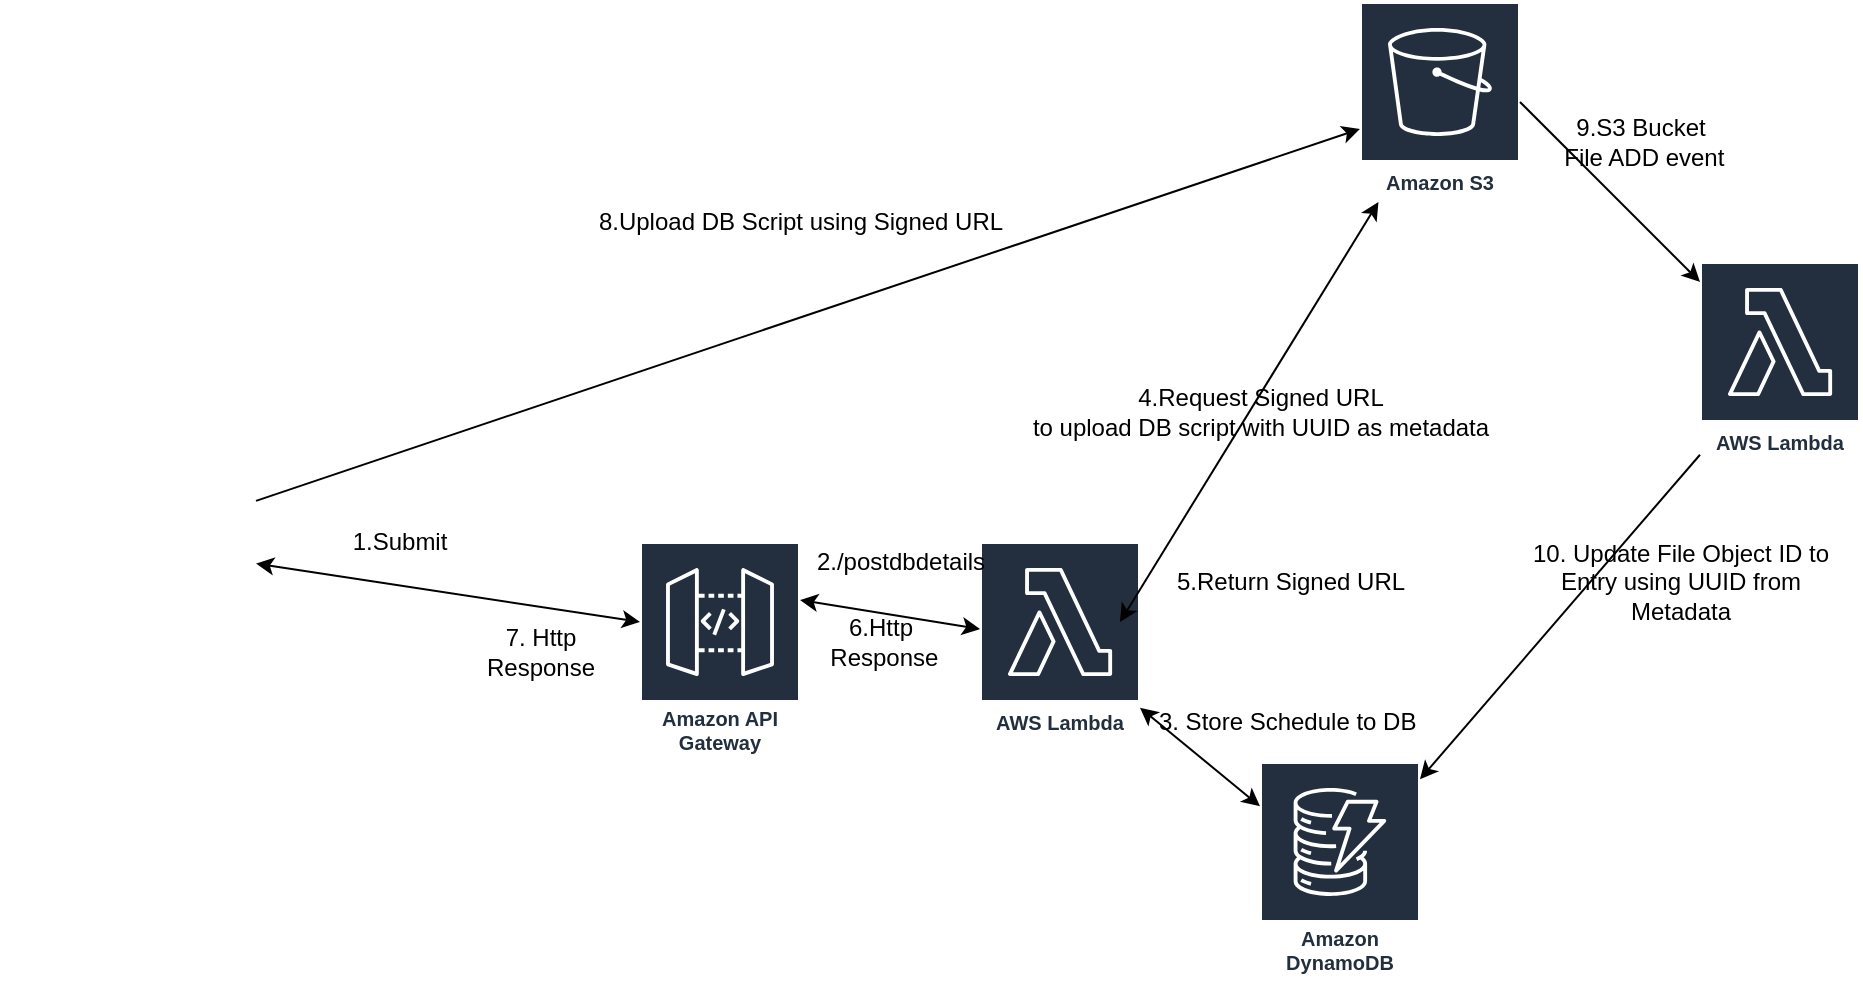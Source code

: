 <mxfile version="14.9.0" type="github">
  <diagram id="MFceezOGYupHJOUT6_Z7" name="Page-1">
    <mxGraphModel dx="1632" dy="1536" grid="1" gridSize="10" guides="1" tooltips="1" connect="1" arrows="1" fold="1" page="1" pageScale="1" pageWidth="850" pageHeight="1100" math="0" shadow="0">
      <root>
        <mxCell id="0" />
        <mxCell id="1" parent="0" />
        <mxCell id="jmtmT3qzgwu_YqLXZ-Zn-2" value="" style="shape=image;html=1;verticalAlign=top;verticalLabelPosition=bottom;labelBackgroundColor=#ffffff;imageAspect=0;aspect=fixed;image=https://cdn1.iconfinder.com/data/icons/business-startup-14/60/Development-128.png" parent="1" vertex="1">
          <mxGeometry x="-110" y="67" width="128" height="128" as="geometry" />
        </mxCell>
        <mxCell id="jmtmT3qzgwu_YqLXZ-Zn-3" value="Amazon API Gateway" style="outlineConnect=0;fontColor=#232F3E;gradientColor=none;strokeColor=#ffffff;fillColor=#232F3E;dashed=0;verticalLabelPosition=middle;verticalAlign=bottom;align=center;html=1;whiteSpace=wrap;fontSize=10;fontStyle=1;spacing=3;shape=mxgraph.aws4.productIcon;prIcon=mxgraph.aws4.api_gateway;" parent="1" vertex="1">
          <mxGeometry x="210" y="130" width="80" height="110" as="geometry" />
        </mxCell>
        <mxCell id="jmtmT3qzgwu_YqLXZ-Zn-4" value="Amazon S3" style="outlineConnect=0;fontColor=#232F3E;gradientColor=none;strokeColor=#ffffff;fillColor=#232F3E;dashed=0;verticalLabelPosition=middle;verticalAlign=bottom;align=center;html=1;whiteSpace=wrap;fontSize=10;fontStyle=1;spacing=3;shape=mxgraph.aws4.productIcon;prIcon=mxgraph.aws4.s3;" parent="1" vertex="1">
          <mxGeometry x="570" y="-140" width="80" height="100" as="geometry" />
        </mxCell>
        <mxCell id="jmtmT3qzgwu_YqLXZ-Zn-5" value="Amazon DynamoDB" style="outlineConnect=0;fontColor=#232F3E;gradientColor=none;strokeColor=#ffffff;fillColor=#232F3E;dashed=0;verticalLabelPosition=middle;verticalAlign=bottom;align=center;html=1;whiteSpace=wrap;fontSize=10;fontStyle=1;spacing=3;shape=mxgraph.aws4.productIcon;prIcon=mxgraph.aws4.dynamodb;" parent="1" vertex="1">
          <mxGeometry x="520" y="240" width="80" height="110" as="geometry" />
        </mxCell>
        <mxCell id="jmtmT3qzgwu_YqLXZ-Zn-6" value="" style="endArrow=classic;startArrow=classic;html=1;" parent="1" edge="1" source="jmtmT3qzgwu_YqLXZ-Zn-2">
          <mxGeometry width="50" height="50" relative="1" as="geometry">
            <mxPoint x="120" y="120" as="sourcePoint" />
            <mxPoint x="210" y="170" as="targetPoint" />
          </mxGeometry>
        </mxCell>
        <mxCell id="jmtmT3qzgwu_YqLXZ-Zn-7" value="" style="endArrow=classic;startArrow=classic;html=1;" parent="1" target="jmtmT3qzgwu_YqLXZ-Zn-11" edge="1">
          <mxGeometry width="50" height="50" relative="1" as="geometry">
            <mxPoint x="290" y="159" as="sourcePoint" />
            <mxPoint x="380" y="99" as="targetPoint" />
            <Array as="points" />
          </mxGeometry>
        </mxCell>
        <mxCell id="jmtmT3qzgwu_YqLXZ-Zn-10" value="1.Submit" style="text;html=1;strokeColor=none;fillColor=none;align=center;verticalAlign=middle;whiteSpace=wrap;rounded=0;" parent="1" vertex="1">
          <mxGeometry x="70" y="120" width="40" height="20" as="geometry" />
        </mxCell>
        <mxCell id="jmtmT3qzgwu_YqLXZ-Zn-11" value="AWS Lambda" style="outlineConnect=0;fontColor=#232F3E;gradientColor=none;strokeColor=#ffffff;fillColor=#232F3E;dashed=0;verticalLabelPosition=middle;verticalAlign=bottom;align=center;html=1;whiteSpace=wrap;fontSize=10;fontStyle=1;spacing=3;shape=mxgraph.aws4.productIcon;prIcon=mxgraph.aws4.lambda;" parent="1" vertex="1">
          <mxGeometry x="380" y="130" width="80" height="100" as="geometry" />
        </mxCell>
        <mxCell id="jmtmT3qzgwu_YqLXZ-Zn-12" value="" style="endArrow=classic;startArrow=classic;html=1;" parent="1" target="jmtmT3qzgwu_YqLXZ-Zn-4" edge="1">
          <mxGeometry width="50" height="50" relative="1" as="geometry">
            <mxPoint x="450" y="170" as="sourcePoint" />
            <mxPoint x="490" y="120" as="targetPoint" />
          </mxGeometry>
        </mxCell>
        <mxCell id="jmtmT3qzgwu_YqLXZ-Zn-13" value="" style="endArrow=classic;startArrow=classic;html=1;" parent="1" source="jmtmT3qzgwu_YqLXZ-Zn-11" target="jmtmT3qzgwu_YqLXZ-Zn-5" edge="1">
          <mxGeometry width="50" height="50" relative="1" as="geometry">
            <mxPoint x="470" y="250" as="sourcePoint" />
            <mxPoint x="520" y="200" as="targetPoint" />
          </mxGeometry>
        </mxCell>
        <mxCell id="jmtmT3qzgwu_YqLXZ-Zn-15" value="2./postdbdetails" style="text;html=1;align=center;verticalAlign=middle;resizable=0;points=[];autosize=1;strokeColor=none;" parent="1" vertex="1">
          <mxGeometry x="290" y="130" width="100" height="20" as="geometry" />
        </mxCell>
        <mxCell id="jmtmT3qzgwu_YqLXZ-Zn-16" value="4.Request Signed URL&lt;br&gt;to upload DB script with UUID as metadata" style="text;html=1;align=center;verticalAlign=middle;resizable=0;points=[];autosize=1;strokeColor=none;" parent="1" vertex="1">
          <mxGeometry x="400" y="50" width="240" height="30" as="geometry" />
        </mxCell>
        <mxCell id="jmtmT3qzgwu_YqLXZ-Zn-17" value="5.Return Signed URL" style="text;html=1;align=center;verticalAlign=middle;resizable=0;points=[];autosize=1;strokeColor=none;" parent="1" vertex="1">
          <mxGeometry x="470" y="140" width="130" height="20" as="geometry" />
        </mxCell>
        <mxCell id="jmtmT3qzgwu_YqLXZ-Zn-18" value="3. Store Schedule to DB&amp;nbsp;" style="text;html=1;align=center;verticalAlign=middle;resizable=0;points=[];autosize=1;strokeColor=none;" parent="1" vertex="1">
          <mxGeometry x="460" y="210" width="150" height="20" as="geometry" />
        </mxCell>
        <mxCell id="jmtmT3qzgwu_YqLXZ-Zn-19" value="6.Http&lt;br&gt;&amp;nbsp;Response" style="text;html=1;align=center;verticalAlign=middle;resizable=0;points=[];autosize=1;strokeColor=none;" parent="1" vertex="1">
          <mxGeometry x="295" y="165" width="70" height="30" as="geometry" />
        </mxCell>
        <mxCell id="jmtmT3qzgwu_YqLXZ-Zn-20" value="7. Http &lt;br&gt;Response" style="text;html=1;align=center;verticalAlign=middle;resizable=0;points=[];autosize=1;strokeColor=none;" parent="1" vertex="1">
          <mxGeometry x="125" y="170" width="70" height="30" as="geometry" />
        </mxCell>
        <mxCell id="4BpVoTzq177QPyfa7be2-1" value="" style="endArrow=classic;html=1;" parent="1" source="jmtmT3qzgwu_YqLXZ-Zn-2" target="jmtmT3qzgwu_YqLXZ-Zn-4" edge="1">
          <mxGeometry width="50" height="50" relative="1" as="geometry">
            <mxPoint x="380" y="30" as="sourcePoint" />
            <mxPoint x="430" y="-20" as="targetPoint" />
          </mxGeometry>
        </mxCell>
        <mxCell id="4BpVoTzq177QPyfa7be2-2" value="8.Upload DB Script using Signed URL" style="text;html=1;align=center;verticalAlign=middle;resizable=0;points=[];autosize=1;strokeColor=none;" parent="1" vertex="1">
          <mxGeometry x="180" y="-40" width="220" height="20" as="geometry" />
        </mxCell>
        <mxCell id="4BpVoTzq177QPyfa7be2-3" value="AWS Lambda" style="outlineConnect=0;fontColor=#232F3E;gradientColor=none;strokeColor=#ffffff;fillColor=#232F3E;dashed=0;verticalLabelPosition=middle;verticalAlign=bottom;align=center;html=1;whiteSpace=wrap;fontSize=10;fontStyle=1;spacing=3;shape=mxgraph.aws4.productIcon;prIcon=mxgraph.aws4.lambda;" parent="1" vertex="1">
          <mxGeometry x="740" y="-10" width="80" height="100" as="geometry" />
        </mxCell>
        <mxCell id="4BpVoTzq177QPyfa7be2-4" value="" style="endArrow=classic;html=1;" parent="1" target="4BpVoTzq177QPyfa7be2-3" edge="1">
          <mxGeometry width="50" height="50" relative="1" as="geometry">
            <mxPoint x="650" y="-90" as="sourcePoint" />
            <mxPoint x="770" y="-20" as="targetPoint" />
          </mxGeometry>
        </mxCell>
        <mxCell id="4BpVoTzq177QPyfa7be2-5" value="9.S3 Bucket&lt;br&gt;&amp;nbsp;File ADD event" style="text;html=1;align=center;verticalAlign=middle;resizable=0;points=[];autosize=1;strokeColor=none;" parent="1" vertex="1">
          <mxGeometry x="660" y="-85" width="100" height="30" as="geometry" />
        </mxCell>
        <mxCell id="4BpVoTzq177QPyfa7be2-6" value="" style="endArrow=classic;html=1;" parent="1" source="4BpVoTzq177QPyfa7be2-3" target="jmtmT3qzgwu_YqLXZ-Zn-5" edge="1">
          <mxGeometry width="50" height="50" relative="1" as="geometry">
            <mxPoint x="640" y="165" as="sourcePoint" />
            <mxPoint x="610" y="300" as="targetPoint" />
          </mxGeometry>
        </mxCell>
        <mxCell id="4BpVoTzq177QPyfa7be2-7" value="10. Update File Object ID to&lt;br&gt;Entry using UUID from &lt;br&gt;Metadata" style="text;html=1;align=center;verticalAlign=middle;resizable=0;points=[];autosize=1;strokeColor=none;" parent="1" vertex="1">
          <mxGeometry x="650" y="125" width="160" height="50" as="geometry" />
        </mxCell>
      </root>
    </mxGraphModel>
  </diagram>
</mxfile>
